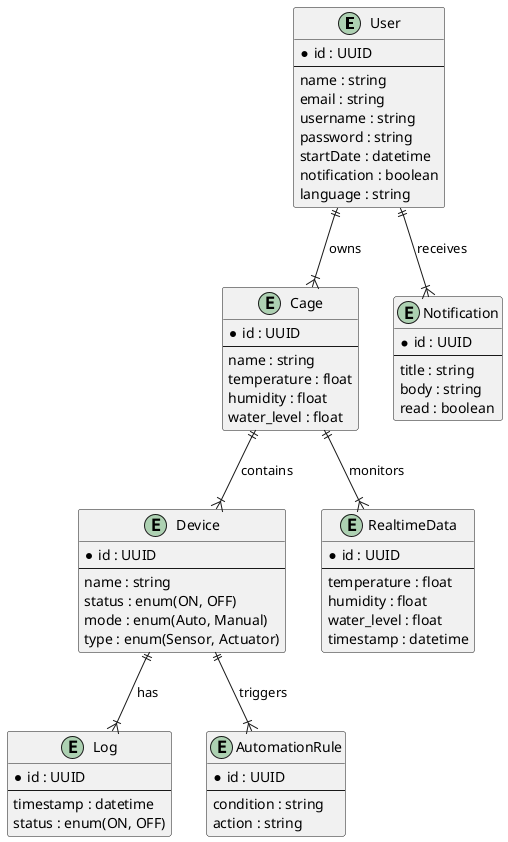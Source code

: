 @startuml erd

entity User {
  * id : UUID
  --
  name : string
  email : string
  username : string
  password : string
  startDate : datetime
  notification : boolean
  language : string
}

entity Cage {
  * id : UUID
  --
  name : string
  temperature : float
  humidity : float
  water_level : float
}

entity Device {
  * id : UUID
  --
  name : string
  status : enum(ON, OFF)
  mode : enum(Auto, Manual)
  type : enum(Sensor, Actuator)
}

entity Log {
  * id : UUID
  --
  timestamp : datetime
  status : enum(ON, OFF)
}

entity AutomationRule {
  * id : UUID
  --
  condition : string
  action : string
}

entity Notification {
  * id : UUID
  --
  title : string
  body : string
  read : boolean
}

entity RealtimeData {
  * id : UUID
  --
  temperature : float
  humidity : float
  water_level : float
  timestamp : datetime
}

User ||--|{ Cage : owns
Cage ||--|{ Device : contains
Device ||--|{ Log : has
Device ||--|{ AutomationRule : triggers
User ||--|{ Notification : receives
Cage ||--|{ RealtimeData : monitors

@enduml
